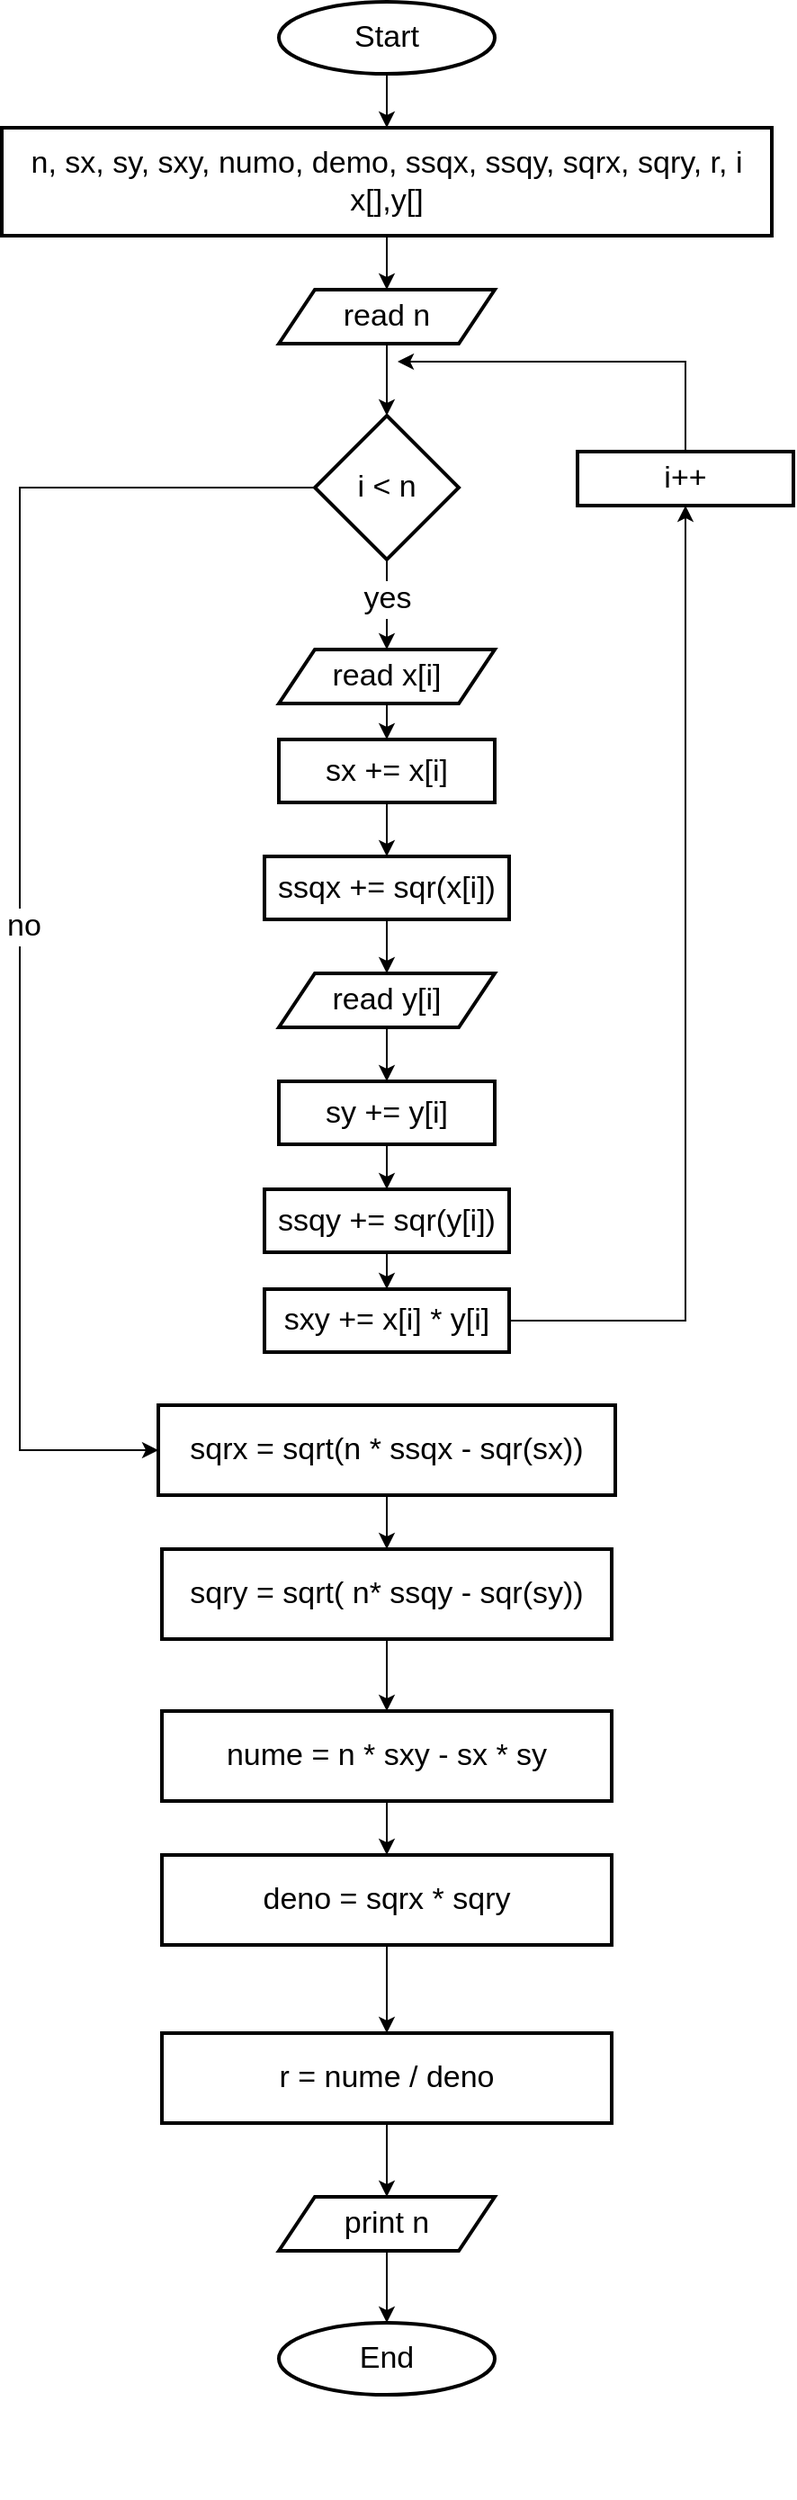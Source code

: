 <mxfile version="20.8.23" type="device"><diagram name="Page-1" id="gtK0JrUTLmeolEy5JlY0"><mxGraphModel dx="1050" dy="541" grid="1" gridSize="10" guides="1" tooltips="1" connect="1" arrows="1" fold="1" page="1" pageScale="1" pageWidth="827" pageHeight="1169" math="0" shadow="0"><root><mxCell id="0"/><mxCell id="1" parent="0"/><mxCell id="6bmqelD0EgSpd0JamFOi-4" style="edgeStyle=orthogonalEdgeStyle;rounded=0;orthogonalLoop=1;jettySize=auto;html=1;fontSize=17;" edge="1" parent="1" source="6bmqelD0EgSpd0JamFOi-1" target="6bmqelD0EgSpd0JamFOi-2"><mxGeometry relative="1" as="geometry"/></mxCell><mxCell id="6bmqelD0EgSpd0JamFOi-1" value="Start" style="ellipse;whiteSpace=wrap;html=1;strokeWidth=2;fontSize=17;" vertex="1" parent="1"><mxGeometry x="354" y="40" width="120" height="40" as="geometry"/></mxCell><mxCell id="6bmqelD0EgSpd0JamFOi-6" style="edgeStyle=orthogonalEdgeStyle;rounded=0;orthogonalLoop=1;jettySize=auto;html=1;exitX=0.5;exitY=1;exitDx=0;exitDy=0;entryX=0.5;entryY=0;entryDx=0;entryDy=0;fontSize=17;" edge="1" parent="1" source="6bmqelD0EgSpd0JamFOi-2" target="6bmqelD0EgSpd0JamFOi-5"><mxGeometry relative="1" as="geometry"/></mxCell><mxCell id="6bmqelD0EgSpd0JamFOi-2" value="n, sx, sy, sxy, numo, demo, ssqx, ssqy, sqrx, sqry, r, i&lt;br&gt;x[],y[]" style="rounded=0;whiteSpace=wrap;html=1;strokeWidth=2;fontSize=17;" vertex="1" parent="1"><mxGeometry x="200" y="110" width="428" height="60" as="geometry"/></mxCell><mxCell id="6bmqelD0EgSpd0JamFOi-8" style="edgeStyle=orthogonalEdgeStyle;rounded=0;orthogonalLoop=1;jettySize=auto;html=1;entryX=0.5;entryY=0;entryDx=0;entryDy=0;fontSize=17;" edge="1" parent="1" source="6bmqelD0EgSpd0JamFOi-5" target="6bmqelD0EgSpd0JamFOi-7"><mxGeometry relative="1" as="geometry"/></mxCell><mxCell id="6bmqelD0EgSpd0JamFOi-5" value="read n" style="shape=parallelogram;perimeter=parallelogramPerimeter;whiteSpace=wrap;html=1;fixedSize=1;strokeWidth=2;fontSize=17;" vertex="1" parent="1"><mxGeometry x="354" y="200" width="120" height="30" as="geometry"/></mxCell><mxCell id="6bmqelD0EgSpd0JamFOi-12" style="edgeStyle=orthogonalEdgeStyle;rounded=0;orthogonalLoop=1;jettySize=auto;html=1;exitX=0.5;exitY=1;exitDx=0;exitDy=0;entryX=0.5;entryY=0;entryDx=0;entryDy=0;fontSize=17;" edge="1" parent="1" source="6bmqelD0EgSpd0JamFOi-7" target="6bmqelD0EgSpd0JamFOi-11"><mxGeometry relative="1" as="geometry"><Array as="points"><mxPoint x="414" y="380"/><mxPoint x="414" y="380"/></Array></mxGeometry></mxCell><mxCell id="6bmqelD0EgSpd0JamFOi-15" value="yes" style="edgeLabel;html=1;align=center;verticalAlign=middle;resizable=0;points=[];fontSize=17;" vertex="1" connectable="0" parent="6bmqelD0EgSpd0JamFOi-12"><mxGeometry x="-0.121" relative="1" as="geometry"><mxPoint as="offset"/></mxGeometry></mxCell><mxCell id="6bmqelD0EgSpd0JamFOi-64" style="edgeStyle=orthogonalEdgeStyle;rounded=0;orthogonalLoop=1;jettySize=auto;html=1;exitX=0;exitY=0.5;exitDx=0;exitDy=0;entryX=0;entryY=0.5;entryDx=0;entryDy=0;fontSize=17;" edge="1" parent="1" source="6bmqelD0EgSpd0JamFOi-7" target="6bmqelD0EgSpd0JamFOi-39"><mxGeometry relative="1" as="geometry"><Array as="points"><mxPoint x="210" y="310"/><mxPoint x="210" y="845"/></Array></mxGeometry></mxCell><mxCell id="6bmqelD0EgSpd0JamFOi-65" value="no" style="edgeLabel;html=1;align=center;verticalAlign=middle;resizable=0;points=[];fontSize=17;" vertex="1" connectable="0" parent="6bmqelD0EgSpd0JamFOi-64"><mxGeometry x="0.052" y="2" relative="1" as="geometry"><mxPoint as="offset"/></mxGeometry></mxCell><mxCell id="6bmqelD0EgSpd0JamFOi-7" value="i &amp;lt; n" style="rhombus;whiteSpace=wrap;html=1;strokeWidth=2;fontSize=17;" vertex="1" parent="1"><mxGeometry x="374" y="270" width="80" height="80" as="geometry"/></mxCell><mxCell id="6bmqelD0EgSpd0JamFOi-33" style="edgeStyle=orthogonalEdgeStyle;rounded=0;orthogonalLoop=1;jettySize=auto;html=1;exitX=0.5;exitY=1;exitDx=0;exitDy=0;entryX=0.5;entryY=0;entryDx=0;entryDy=0;fontSize=17;" edge="1" parent="1" source="6bmqelD0EgSpd0JamFOi-11" target="6bmqelD0EgSpd0JamFOi-16"><mxGeometry relative="1" as="geometry"/></mxCell><mxCell id="6bmqelD0EgSpd0JamFOi-11" value="read x[i]" style="shape=parallelogram;perimeter=parallelogramPerimeter;whiteSpace=wrap;html=1;fixedSize=1;strokeWidth=2;fontSize=17;" vertex="1" parent="1"><mxGeometry x="354" y="400" width="120" height="30" as="geometry"/></mxCell><mxCell id="6bmqelD0EgSpd0JamFOi-35" style="edgeStyle=orthogonalEdgeStyle;rounded=0;orthogonalLoop=1;jettySize=auto;html=1;exitX=0.5;exitY=1;exitDx=0;exitDy=0;entryX=0.5;entryY=0;entryDx=0;entryDy=0;fontSize=17;" edge="1" parent="1" source="6bmqelD0EgSpd0JamFOi-13" target="6bmqelD0EgSpd0JamFOi-18"><mxGeometry relative="1" as="geometry"/></mxCell><mxCell id="6bmqelD0EgSpd0JamFOi-13" value="read y[i]" style="shape=parallelogram;perimeter=parallelogramPerimeter;whiteSpace=wrap;html=1;fixedSize=1;strokeWidth=2;fontSize=17;" vertex="1" parent="1"><mxGeometry x="354" y="580" width="120" height="30" as="geometry"/></mxCell><mxCell id="6bmqelD0EgSpd0JamFOi-28" value="" style="edgeStyle=orthogonalEdgeStyle;rounded=0;orthogonalLoop=1;jettySize=auto;html=1;fontSize=17;" edge="1" parent="1" source="6bmqelD0EgSpd0JamFOi-16" target="6bmqelD0EgSpd0JamFOi-27"><mxGeometry relative="1" as="geometry"/></mxCell><mxCell id="6bmqelD0EgSpd0JamFOi-16" value="sx += x[i]" style="rounded=0;whiteSpace=wrap;html=1;strokeWidth=2;fontSize=17;" vertex="1" parent="1"><mxGeometry x="354" y="450" width="120" height="35" as="geometry"/></mxCell><mxCell id="6bmqelD0EgSpd0JamFOi-31" style="edgeStyle=orthogonalEdgeStyle;rounded=0;orthogonalLoop=1;jettySize=auto;html=1;exitX=0.5;exitY=1;exitDx=0;exitDy=0;entryX=0.5;entryY=0;entryDx=0;entryDy=0;fontSize=17;" edge="1" parent="1" source="6bmqelD0EgSpd0JamFOi-18" target="6bmqelD0EgSpd0JamFOi-30"><mxGeometry relative="1" as="geometry"/></mxCell><mxCell id="6bmqelD0EgSpd0JamFOi-18" value="sy += y[i]" style="rounded=0;whiteSpace=wrap;html=1;strokeWidth=2;fontSize=17;" vertex="1" parent="1"><mxGeometry x="354" y="640" width="120" height="35" as="geometry"/></mxCell><mxCell id="6bmqelD0EgSpd0JamFOi-23" style="edgeStyle=orthogonalEdgeStyle;rounded=0;orthogonalLoop=1;jettySize=auto;html=1;fontSize=17;" edge="1" parent="1" source="6bmqelD0EgSpd0JamFOi-21" target="6bmqelD0EgSpd0JamFOi-24"><mxGeometry relative="1" as="geometry"><mxPoint x="580" y="480" as="targetPoint"/></mxGeometry></mxCell><mxCell id="6bmqelD0EgSpd0JamFOi-21" value="sxy += x[i] * y[i]" style="rounded=0;whiteSpace=wrap;html=1;strokeWidth=2;fontSize=17;" vertex="1" parent="1"><mxGeometry x="346" y="755.5" width="136" height="35" as="geometry"/></mxCell><mxCell id="6bmqelD0EgSpd0JamFOi-38" style="edgeStyle=orthogonalEdgeStyle;rounded=0;orthogonalLoop=1;jettySize=auto;html=1;fontSize=17;" edge="1" parent="1" source="6bmqelD0EgSpd0JamFOi-24"><mxGeometry relative="1" as="geometry"><mxPoint x="420" y="240" as="targetPoint"/><Array as="points"><mxPoint x="580" y="240"/></Array></mxGeometry></mxCell><mxCell id="6bmqelD0EgSpd0JamFOi-24" value="i++" style="rounded=0;whiteSpace=wrap;html=1;strokeWidth=2;fontSize=17;" vertex="1" parent="1"><mxGeometry x="520" y="290" width="120" height="30" as="geometry"/></mxCell><mxCell id="6bmqelD0EgSpd0JamFOi-34" style="edgeStyle=orthogonalEdgeStyle;rounded=0;orthogonalLoop=1;jettySize=auto;html=1;exitX=0.5;exitY=1;exitDx=0;exitDy=0;entryX=0.5;entryY=0;entryDx=0;entryDy=0;fontSize=17;" edge="1" parent="1" source="6bmqelD0EgSpd0JamFOi-27" target="6bmqelD0EgSpd0JamFOi-13"><mxGeometry relative="1" as="geometry"/></mxCell><mxCell id="6bmqelD0EgSpd0JamFOi-27" value="ssqx += sqr(x[i])" style="rounded=0;whiteSpace=wrap;html=1;strokeWidth=2;fontSize=17;" vertex="1" parent="1"><mxGeometry x="346" y="515" width="136" height="35" as="geometry"/></mxCell><mxCell id="6bmqelD0EgSpd0JamFOi-32" style="edgeStyle=orthogonalEdgeStyle;rounded=0;orthogonalLoop=1;jettySize=auto;html=1;exitX=0.5;exitY=1;exitDx=0;exitDy=0;entryX=0.5;entryY=0;entryDx=0;entryDy=0;fontSize=17;" edge="1" parent="1" source="6bmqelD0EgSpd0JamFOi-30" target="6bmqelD0EgSpd0JamFOi-21"><mxGeometry relative="1" as="geometry"/></mxCell><mxCell id="6bmqelD0EgSpd0JamFOi-30" value="ssqy += sqr(y[i])" style="rounded=0;whiteSpace=wrap;html=1;strokeWidth=2;fontSize=17;" vertex="1" parent="1"><mxGeometry x="346" y="700" width="136" height="35" as="geometry"/></mxCell><mxCell id="6bmqelD0EgSpd0JamFOi-41" value="" style="edgeStyle=orthogonalEdgeStyle;rounded=0;orthogonalLoop=1;jettySize=auto;html=1;fontSize=17;" edge="1" parent="1" source="6bmqelD0EgSpd0JamFOi-39" target="6bmqelD0EgSpd0JamFOi-40"><mxGeometry relative="1" as="geometry"/></mxCell><mxCell id="6bmqelD0EgSpd0JamFOi-39" value="sqrx = sqrt(n * ssqx - sqr(sx))" style="rounded=0;whiteSpace=wrap;html=1;strokeWidth=2;fontSize=17;" vertex="1" parent="1"><mxGeometry x="287" y="820" width="254" height="50" as="geometry"/></mxCell><mxCell id="6bmqelD0EgSpd0JamFOi-44" value="" style="edgeStyle=orthogonalEdgeStyle;rounded=0;orthogonalLoop=1;jettySize=auto;html=1;fontSize=17;" edge="1" parent="1" source="6bmqelD0EgSpd0JamFOi-40" target="6bmqelD0EgSpd0JamFOi-43"><mxGeometry relative="1" as="geometry"/></mxCell><mxCell id="6bmqelD0EgSpd0JamFOi-40" value="sqry = sqrt( n* ssqy - sqr(sy))" style="rounded=0;whiteSpace=wrap;html=1;strokeWidth=2;fontSize=17;" vertex="1" parent="1"><mxGeometry x="289" y="900" width="250" height="50" as="geometry"/></mxCell><mxCell id="6bmqelD0EgSpd0JamFOi-46" value="" style="edgeStyle=orthogonalEdgeStyle;rounded=0;orthogonalLoop=1;jettySize=auto;html=1;fontSize=17;" edge="1" parent="1" source="6bmqelD0EgSpd0JamFOi-43" target="6bmqelD0EgSpd0JamFOi-45"><mxGeometry relative="1" as="geometry"/></mxCell><mxCell id="6bmqelD0EgSpd0JamFOi-43" value="nume = n * sxy - sx * sy" style="rounded=0;whiteSpace=wrap;html=1;strokeWidth=2;fontSize=17;" vertex="1" parent="1"><mxGeometry x="289" y="990" width="250" height="50" as="geometry"/></mxCell><mxCell id="6bmqelD0EgSpd0JamFOi-49" value="" style="edgeStyle=orthogonalEdgeStyle;rounded=0;orthogonalLoop=1;jettySize=auto;html=1;fontSize=17;" edge="1" parent="1" source="6bmqelD0EgSpd0JamFOi-45" target="6bmqelD0EgSpd0JamFOi-48"><mxGeometry relative="1" as="geometry"/></mxCell><mxCell id="6bmqelD0EgSpd0JamFOi-45" value="deno = sqrx * sqry" style="rounded=0;whiteSpace=wrap;html=1;strokeWidth=2;fontSize=17;" vertex="1" parent="1"><mxGeometry x="289" y="1070" width="250" height="50" as="geometry"/></mxCell><mxCell id="6bmqelD0EgSpd0JamFOi-52" style="edgeStyle=orthogonalEdgeStyle;rounded=0;orthogonalLoop=1;jettySize=auto;html=1;entryX=0.5;entryY=0;entryDx=0;entryDy=0;fontSize=17;" edge="1" parent="1" source="6bmqelD0EgSpd0JamFOi-48" target="6bmqelD0EgSpd0JamFOi-51"><mxGeometry relative="1" as="geometry"/></mxCell><mxCell id="6bmqelD0EgSpd0JamFOi-48" value="r = nume / deno" style="rounded=0;whiteSpace=wrap;html=1;strokeWidth=2;fontSize=17;" vertex="1" parent="1"><mxGeometry x="289" y="1169" width="250" height="50" as="geometry"/></mxCell><mxCell id="6bmqelD0EgSpd0JamFOi-50" value="End" style="ellipse;whiteSpace=wrap;html=1;strokeWidth=2;fontSize=17;" vertex="1" parent="1"><mxGeometry x="354" y="1330" width="120" height="40" as="geometry"/></mxCell><mxCell id="6bmqelD0EgSpd0JamFOi-53" style="edgeStyle=orthogonalEdgeStyle;rounded=0;orthogonalLoop=1;jettySize=auto;html=1;exitX=0.5;exitY=1;exitDx=0;exitDy=0;entryX=0.5;entryY=0;entryDx=0;entryDy=0;fontSize=17;" edge="1" parent="1" source="6bmqelD0EgSpd0JamFOi-51" target="6bmqelD0EgSpd0JamFOi-50"><mxGeometry relative="1" as="geometry"/></mxCell><mxCell id="6bmqelD0EgSpd0JamFOi-51" value="print n" style="shape=parallelogram;perimeter=parallelogramPerimeter;whiteSpace=wrap;html=1;fixedSize=1;strokeWidth=2;fontSize=17;" vertex="1" parent="1"><mxGeometry x="354" y="1260" width="120" height="30" as="geometry"/></mxCell><mxCell id="6bmqelD0EgSpd0JamFOi-56" style="edgeStyle=orthogonalEdgeStyle;rounded=0;orthogonalLoop=1;jettySize=auto;html=1;exitX=0.5;exitY=1;exitDx=0;exitDy=0;fontSize=17;" edge="1" parent="1"><mxGeometry relative="1" as="geometry"><mxPoint x="414" y="1419" as="sourcePoint"/><mxPoint x="414" y="1419" as="targetPoint"/></mxGeometry></mxCell><mxCell id="6bmqelD0EgSpd0JamFOi-57" style="edgeStyle=orthogonalEdgeStyle;rounded=0;orthogonalLoop=1;jettySize=auto;html=1;exitX=0.5;exitY=1;exitDx=0;exitDy=0;fontSize=17;" edge="1" parent="1"><mxGeometry relative="1" as="geometry"><mxPoint x="414" y="1419" as="sourcePoint"/><mxPoint x="414" y="1419" as="targetPoint"/></mxGeometry></mxCell></root></mxGraphModel></diagram></mxfile>